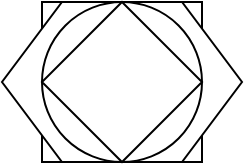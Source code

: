 <mxfile version="10.5.7" type="github"><diagram id="GI7zUktoWpynUK69q81r" name="Page-1"><mxGraphModel dx="918" dy="616" grid="1" gridSize="10" guides="1" tooltips="1" connect="1" arrows="1" fold="1" page="1" pageScale="1" pageWidth="827" pageHeight="1169" math="0" shadow="0"><root><mxCell id="0"/><mxCell id="1" parent="0"/><mxCell id="xpk9425gyzVdw9HwN4u4-3" value="" style="whiteSpace=wrap;html=1;aspect=fixed;" vertex="1" parent="1"><mxGeometry x="220" y="210" width="80" height="80" as="geometry"/></mxCell><mxCell id="xpk9425gyzVdw9HwN4u4-2" value="" style="shape=hexagon;perimeter=hexagonPerimeter2;whiteSpace=wrap;html=1;" vertex="1" parent="1"><mxGeometry x="200" y="210" width="120" height="80" as="geometry"/></mxCell><mxCell id="xpk9425gyzVdw9HwN4u4-1" value="" style="ellipse;whiteSpace=wrap;html=1;aspect=fixed;" vertex="1" parent="1"><mxGeometry x="220" y="210" width="80" height="80" as="geometry"/></mxCell><mxCell id="xpk9425gyzVdw9HwN4u4-4" value="" style="rhombus;whiteSpace=wrap;html=1;" vertex="1" parent="1"><mxGeometry x="220" y="210" width="80" height="80" as="geometry"/></mxCell></root></mxGraphModel></diagram></mxfile>